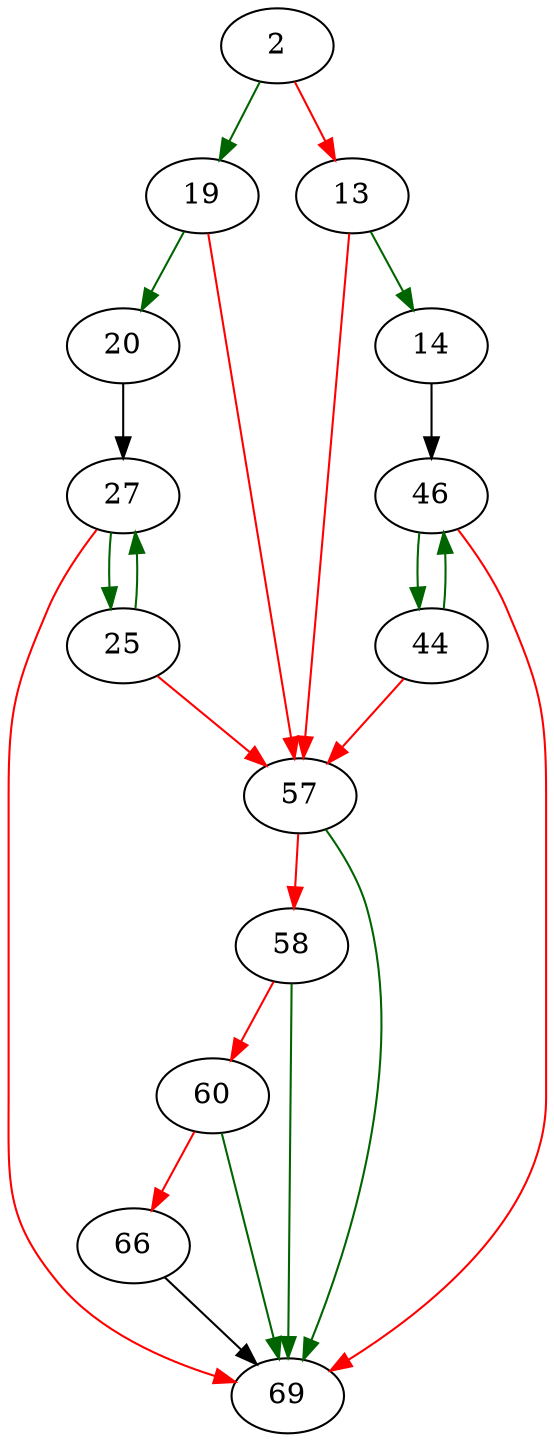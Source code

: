 strict digraph "compare_occurs" {
	// Node definitions.
	2 [entry=true];
	19;
	13;
	14;
	57;
	46;
	20;
	27;
	25;
	69;
	44;
	58;
	60;
	66;

	// Edge definitions.
	2 -> 19 [
		color=darkgreen
		cond=true
	];
	2 -> 13 [
		color=red
		cond=false
	];
	19 -> 57 [
		color=red
		cond=false
	];
	19 -> 20 [
		color=darkgreen
		cond=true
	];
	13 -> 14 [
		color=darkgreen
		cond=true
	];
	13 -> 57 [
		color=red
		cond=false
	];
	14 -> 46;
	57 -> 69 [
		color=darkgreen
		cond=true
	];
	57 -> 58 [
		color=red
		cond=false
	];
	46 -> 69 [
		color=red
		cond=false
	];
	46 -> 44 [
		color=darkgreen
		cond=true
	];
	20 -> 27;
	27 -> 25 [
		color=darkgreen
		cond=true
	];
	27 -> 69 [
		color=red
		cond=false
	];
	25 -> 57 [
		color=red
		cond=false
	];
	25 -> 27 [
		color=darkgreen
		cond=true
	];
	44 -> 57 [
		color=red
		cond=false
	];
	44 -> 46 [
		color=darkgreen
		cond=true
	];
	58 -> 69 [
		color=darkgreen
		cond=true
	];
	58 -> 60 [
		color=red
		cond=false
	];
	60 -> 69 [
		color=darkgreen
		cond=true
	];
	60 -> 66 [
		color=red
		cond=false
	];
	66 -> 69;
}